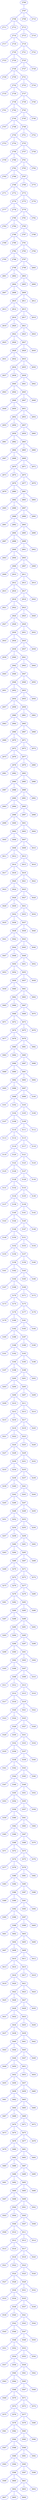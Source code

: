 strict graph "" {
	2706	[color=blue];
	2707	[color=blue];
	2706 -- 2707	[color=blue];
	2708	[color=blue];
	2707 -- 2708	[color=blue];
	2709	[color=blue];
	2707 -- 2709	[color=blue];
	2710	[color=blue];
	2707 -- 2710	[color=blue];
	2711	[color=blue];
	2708 -- 2711	[color=blue];
	2712	[color=blue];
	2708 -- 2712	[color=blue];
	2713	[color=blue];
	2708 -- 2713	[color=blue];
	2714	[color=blue];
	2713 -- 2714	[color=blue];
	2715	[color=blue];
	2713 -- 2715	[color=blue];
	2716	[color=blue];
	2713 -- 2716	[color=blue];
	2717	[color=blue];
	2714 -- 2717	[color=blue];
	2718	[color=blue];
	2714 -- 2718	[color=blue];
	2719	[color=blue];
	2714 -- 2719	[color=blue];
	2720	[color=blue];
	2719 -- 2720	[color=blue];
	2721	[color=blue];
	2719 -- 2721	[color=blue];
	2722	[color=blue];
	2719 -- 2722	[color=blue];
	2723	[color=blue];
	2720 -- 2723	[color=blue];
	2724	[color=blue];
	2720 -- 2724	[color=blue];
	2725	[color=blue];
	2720 -- 2725	[color=blue];
	2726	[color=blue];
	2725 -- 2726	[color=blue];
	2727	[color=blue];
	2725 -- 2727	[color=blue];
	2728	[color=blue];
	2725 -- 2728	[color=blue];
	2729	[color=blue];
	2726 -- 2729	[color=blue];
	2730	[color=blue];
	2726 -- 2730	[color=blue];
	2731	[color=blue];
	2726 -- 2731	[color=blue];
	2732	[color=blue];
	2731 -- 2732	[color=blue];
	2733	[color=blue];
	2731 -- 2733	[color=blue];
	2734	[color=blue];
	2731 -- 2734	[color=blue];
	2735	[color=blue];
	2732 -- 2735	[color=blue];
	2736	[color=blue];
	2732 -- 2736	[color=blue];
	2737	[color=blue];
	2732 -- 2737	[color=blue];
	2738	[color=blue];
	2737 -- 2738	[color=blue];
	2739	[color=blue];
	2737 -- 2739	[color=blue];
	2740	[color=blue];
	2737 -- 2740	[color=blue];
	2741	[color=blue];
	2738 -- 2741	[color=blue];
	2742	[color=blue];
	2738 -- 2742	[color=blue];
	2743	[color=blue];
	2738 -- 2743	[color=blue];
	2744	[color=blue];
	2743 -- 2744	[color=blue];
	2745	[color=blue];
	2743 -- 2745	[color=blue];
	2746	[color=blue];
	2743 -- 2746	[color=blue];
	2747	[color=blue];
	2744 -- 2747	[color=blue];
	2748	[color=blue];
	2744 -- 2748	[color=blue];
	2749	[color=blue];
	2744 -- 2749	[color=blue];
	2750	[color=blue];
	2749 -- 2750	[color=blue];
	2751	[color=blue];
	2749 -- 2751	[color=blue];
	2752	[color=blue];
	2749 -- 2752	[color=blue];
	2753	[color=blue];
	2750 -- 2753	[color=blue];
	2754	[color=blue];
	2750 -- 2754	[color=blue];
	2755	[color=blue];
	2750 -- 2755	[color=blue];
	2756	[color=blue];
	2755 -- 2756	[color=blue];
	2757	[color=blue];
	2755 -- 2757	[color=blue];
	2758	[color=blue];
	2755 -- 2758	[color=blue];
	2759	[color=blue];
	2756 -- 2759	[color=blue];
	2760	[color=blue];
	2756 -- 2760	[color=blue];
	2761	[color=blue];
	2756 -- 2761	[color=blue];
	2762	[color=blue];
	2761 -- 2762	[color=blue];
	2763	[color=blue];
	2761 -- 2763	[color=blue];
	2764	[color=blue];
	2761 -- 2764	[color=blue];
	2765	[color=blue];
	2762 -- 2765	[color=blue];
	2766	[color=blue];
	2762 -- 2766	[color=blue];
	2767	[color=blue];
	2762 -- 2767	[color=blue];
	2768	[color=blue];
	2767 -- 2768	[color=blue];
	2769	[color=blue];
	2767 -- 2769	[color=blue];
	2770	[color=blue];
	2767 -- 2770	[color=blue];
	2771	[color=blue];
	2768 -- 2771	[color=blue];
	2772	[color=blue];
	2768 -- 2772	[color=blue];
	2773	[color=blue];
	2768 -- 2773	[color=blue];
	2774	[color=blue];
	2773 -- 2774	[color=blue];
	2775	[color=blue];
	2773 -- 2775	[color=blue];
	2776	[color=blue];
	2773 -- 2776	[color=blue];
	2777	[color=blue];
	2774 -- 2777	[color=blue];
	2778	[color=blue];
	2774 -- 2778	[color=blue];
	2779	[color=blue];
	2774 -- 2779	[color=blue];
	2780	[color=blue];
	2779 -- 2780	[color=blue];
	2781	[color=blue];
	2779 -- 2781	[color=blue];
	2782	[color=blue];
	2779 -- 2782	[color=blue];
	2783	[color=blue];
	2780 -- 2783	[color=blue];
	2784	[color=blue];
	2780 -- 2784	[color=blue];
	2785	[color=blue];
	2780 -- 2785	[color=blue];
	2786	[color=blue];
	2785 -- 2786	[color=blue];
	2787	[color=blue];
	2785 -- 2787	[color=blue];
	2788	[color=blue];
	2785 -- 2788	[color=blue];
	2789	[color=blue];
	2786 -- 2789	[color=blue];
	2790	[color=blue];
	2786 -- 2790	[color=blue];
	2791	[color=blue];
	2786 -- 2791	[color=blue];
	2792	[color=blue];
	2791 -- 2792	[color=blue];
	2793	[color=blue];
	2791 -- 2793	[color=blue];
	2794	[color=blue];
	2791 -- 2794	[color=blue];
	2795	[color=blue];
	2792 -- 2795	[color=blue];
	2796	[color=blue];
	2792 -- 2796	[color=blue];
	2797	[color=blue];
	2792 -- 2797	[color=blue];
	2798	[color=blue];
	2797 -- 2798	[color=blue];
	2799	[color=blue];
	2797 -- 2799	[color=blue];
	2800	[color=blue];
	2797 -- 2800	[color=blue];
	2801	[color=blue];
	2798 -- 2801	[color=blue];
	2802	[color=blue];
	2798 -- 2802	[color=blue];
	2803	[color=blue];
	2798 -- 2803	[color=blue];
	2804	[color=blue];
	2803 -- 2804	[color=blue];
	2805	[color=blue];
	2803 -- 2805	[color=blue];
	2806	[color=blue];
	2803 -- 2806	[color=blue];
	2807	[color=blue];
	2804 -- 2807	[color=blue];
	2808	[color=blue];
	2804 -- 2808	[color=blue];
	2809	[color=blue];
	2804 -- 2809	[color=blue];
	2810	[color=blue];
	2809 -- 2810	[color=blue];
	2811	[color=blue];
	2809 -- 2811	[color=blue];
	2812	[color=blue];
	2809 -- 2812	[color=blue];
	2813	[color=blue];
	2810 -- 2813	[color=blue];
	2814	[color=blue];
	2810 -- 2814	[color=blue];
	2815	[color=blue];
	2810 -- 2815	[color=blue];
	2816	[color=blue];
	2815 -- 2816	[color=blue];
	2817	[color=blue];
	2815 -- 2817	[color=blue];
	2818	[color=blue];
	2815 -- 2818	[color=blue];
	2819	[color=blue];
	2816 -- 2819	[color=blue];
	2820	[color=blue];
	2816 -- 2820	[color=blue];
	2821	[color=blue];
	2816 -- 2821	[color=blue];
	2822	[color=blue];
	2821 -- 2822	[color=blue];
	2823	[color=blue];
	2821 -- 2823	[color=blue];
	2824	[color=blue];
	2821 -- 2824	[color=blue];
	2825	[color=blue];
	2822 -- 2825	[color=blue];
	2826	[color=blue];
	2822 -- 2826	[color=blue];
	2827	[color=blue];
	2822 -- 2827	[color=blue];
	2828	[color=blue];
	2827 -- 2828	[color=blue];
	2829	[color=blue];
	2827 -- 2829	[color=blue];
	2830	[color=blue];
	2827 -- 2830	[color=blue];
	2831	[color=blue];
	2828 -- 2831	[color=blue];
	2832	[color=blue];
	2828 -- 2832	[color=blue];
	2833	[color=blue];
	2828 -- 2833	[color=blue];
	2834	[color=blue];
	2833 -- 2834	[color=blue];
	2835	[color=blue];
	2833 -- 2835	[color=blue];
	2836	[color=blue];
	2833 -- 2836	[color=blue];
	2837	[color=blue];
	2834 -- 2837	[color=blue];
	2838	[color=blue];
	2834 -- 2838	[color=blue];
	2839	[color=blue];
	2834 -- 2839	[color=blue];
	2840	[color=blue];
	2839 -- 2840	[color=blue];
	2841	[color=blue];
	2839 -- 2841	[color=blue];
	2842	[color=blue];
	2839 -- 2842	[color=blue];
	2843	[color=blue];
	2840 -- 2843	[color=blue];
	2844	[color=blue];
	2840 -- 2844	[color=blue];
	2845	[color=blue];
	2840 -- 2845	[color=blue];
	2846	[color=blue];
	2845 -- 2846	[color=blue];
	2847	[color=blue];
	2845 -- 2847	[color=blue];
	2848	[color=blue];
	2845 -- 2848	[color=blue];
	2849	[color=blue];
	2846 -- 2849	[color=blue];
	2850	[color=blue];
	2846 -- 2850	[color=blue];
	2851	[color=blue];
	2846 -- 2851	[color=blue];
	2852	[color=blue];
	2851 -- 2852	[color=blue];
	2853	[color=blue];
	2851 -- 2853	[color=blue];
	2854	[color=blue];
	2851 -- 2854	[color=blue];
	2855	[color=blue];
	2852 -- 2855	[color=blue];
	2856	[color=blue];
	2852 -- 2856	[color=blue];
	2857	[color=blue];
	2852 -- 2857	[color=blue];
	2858	[color=blue];
	2857 -- 2858	[color=blue];
	2859	[color=blue];
	2857 -- 2859	[color=blue];
	2860	[color=blue];
	2857 -- 2860	[color=blue];
	2861	[color=blue];
	2858 -- 2861	[color=blue];
	2862	[color=blue];
	2858 -- 2862	[color=blue];
	2863	[color=blue];
	2858 -- 2863	[color=blue];
	2864	[color=blue];
	2863 -- 2864	[color=blue];
	2865	[color=blue];
	2863 -- 2865	[color=blue];
	2866	[color=blue];
	2863 -- 2866	[color=blue];
	2867	[color=blue];
	2864 -- 2867	[color=blue];
	2868	[color=blue];
	2864 -- 2868	[color=blue];
	2869	[color=blue];
	2864 -- 2869	[color=blue];
	2870	[color=blue];
	2869 -- 2870	[color=blue];
	2871	[color=blue];
	2869 -- 2871	[color=blue];
	2872	[color=blue];
	2869 -- 2872	[color=blue];
	2873	[color=blue];
	2870 -- 2873	[color=blue];
	2874	[color=blue];
	2870 -- 2874	[color=blue];
	2875	[color=blue];
	2870 -- 2875	[color=blue];
	2876	[color=blue];
	2875 -- 2876	[color=blue];
	2877	[color=blue];
	2875 -- 2877	[color=blue];
	2878	[color=blue];
	2875 -- 2878	[color=blue];
	2879	[color=blue];
	2876 -- 2879	[color=blue];
	2880	[color=blue];
	2876 -- 2880	[color=blue];
	2881	[color=blue];
	2876 -- 2881	[color=blue];
	2882	[color=blue];
	2881 -- 2882	[color=blue];
	2883	[color=blue];
	2881 -- 2883	[color=blue];
	2884	[color=blue];
	2881 -- 2884	[color=blue];
	2885	[color=blue];
	2882 -- 2885	[color=blue];
	2886	[color=blue];
	2882 -- 2886	[color=blue];
	2887	[color=blue];
	2882 -- 2887	[color=blue];
	2888	[color=blue];
	2887 -- 2888	[color=blue];
	2889	[color=blue];
	2887 -- 2889	[color=blue];
	2890	[color=blue];
	2887 -- 2890	[color=blue];
	2891	[color=blue];
	2888 -- 2891	[color=blue];
	2892	[color=blue];
	2888 -- 2892	[color=blue];
	2893	[color=blue];
	2888 -- 2893	[color=blue];
	2894	[color=blue];
	2893 -- 2894	[color=blue];
	2895	[color=blue];
	2893 -- 2895	[color=blue];
	2896	[color=blue];
	2893 -- 2896	[color=blue];
	2897	[color=blue];
	2894 -- 2897	[color=blue];
	2898	[color=blue];
	2894 -- 2898	[color=blue];
	2899	[color=blue];
	2894 -- 2899	[color=blue];
	2900	[color=blue];
	2899 -- 2900	[color=blue];
	2901	[color=blue];
	2899 -- 2901	[color=blue];
	2902	[color=blue];
	2899 -- 2902	[color=blue];
	2903	[color=blue];
	2900 -- 2903	[color=blue];
	2904	[color=blue];
	2900 -- 2904	[color=blue];
	2905	[color=blue];
	2900 -- 2905	[color=blue];
	2906	[color=blue];
	2905 -- 2906	[color=blue];
	2907	[color=blue];
	2905 -- 2907	[color=blue];
	2908	[color=blue];
	2905 -- 2908	[color=blue];
	2909	[color=blue];
	2906 -- 2909	[color=blue];
	2910	[color=blue];
	2906 -- 2910	[color=blue];
	2911	[color=blue];
	2906 -- 2911	[color=blue];
	2912	[color=blue];
	2911 -- 2912	[color=blue];
	2913	[color=blue];
	2911 -- 2913	[color=blue];
	2914	[color=blue];
	2911 -- 2914	[color=blue];
	2915	[color=blue];
	2912 -- 2915	[color=blue];
	2916	[color=blue];
	2912 -- 2916	[color=blue];
	2917	[color=blue];
	2912 -- 2917	[color=blue];
	2918	[color=blue];
	2917 -- 2918	[color=blue];
	2919	[color=blue];
	2917 -- 2919	[color=blue];
	2920	[color=blue];
	2917 -- 2920	[color=blue];
	2921	[color=blue];
	2918 -- 2921	[color=blue];
	2922	[color=blue];
	2918 -- 2922	[color=blue];
	2923	[color=blue];
	2918 -- 2923	[color=blue];
	2924	[color=blue];
	2923 -- 2924	[color=blue];
	2925	[color=blue];
	2923 -- 2925	[color=blue];
	2926	[color=blue];
	2923 -- 2926	[color=blue];
	2927	[color=blue];
	2924 -- 2927	[color=blue];
	2928	[color=blue];
	2924 -- 2928	[color=blue];
	2929	[color=blue];
	2924 -- 2929	[color=blue];
	2930	[color=blue];
	2929 -- 2930	[color=blue];
	2931	[color=blue];
	2929 -- 2931	[color=blue];
	2932	[color=blue];
	2929 -- 2932	[color=blue];
	2933	[color=blue];
	2930 -- 2933	[color=blue];
	2934	[color=blue];
	2930 -- 2934	[color=blue];
	2935	[color=blue];
	2930 -- 2935	[color=blue];
	2936	[color=blue];
	2935 -- 2936	[color=blue];
	2937	[color=blue];
	2935 -- 2937	[color=blue];
	2938	[color=blue];
	2935 -- 2938	[color=blue];
	2939	[color=blue];
	2936 -- 2939	[color=blue];
	2940	[color=blue];
	2936 -- 2940	[color=blue];
	2941	[color=blue];
	2936 -- 2941	[color=blue];
	2942	[color=blue];
	2941 -- 2942	[color=blue];
	2943	[color=blue];
	2941 -- 2943	[color=blue];
	2944	[color=blue];
	2941 -- 2944	[color=blue];
	2945	[color=blue];
	2942 -- 2945	[color=blue];
	2946	[color=blue];
	2942 -- 2946	[color=blue];
	2947	[color=blue];
	2942 -- 2947	[color=blue];
	2948	[color=blue];
	2947 -- 2948	[color=blue];
	2949	[color=blue];
	2947 -- 2949	[color=blue];
	2950	[color=blue];
	2947 -- 2950	[color=blue];
	2951	[color=blue];
	2948 -- 2951	[color=blue];
	2952	[color=blue];
	2948 -- 2952	[color=blue];
	2953	[color=blue];
	2948 -- 2953	[color=blue];
	2954	[color=blue];
	2953 -- 2954	[color=blue];
	2955	[color=blue];
	2953 -- 2955	[color=blue];
	2956	[color=blue];
	2953 -- 2956	[color=blue];
	2957	[color=blue];
	2954 -- 2957	[color=blue];
	2958	[color=blue];
	2954 -- 2958	[color=blue];
	2959	[color=blue];
	2954 -- 2959	[color=blue];
	2960	[color=blue];
	2959 -- 2960	[color=blue];
	2961	[color=blue];
	2959 -- 2961	[color=blue];
	2962	[color=blue];
	2959 -- 2962	[color=blue];
	2963	[color=blue];
	2960 -- 2963	[color=blue];
	2964	[color=blue];
	2960 -- 2964	[color=blue];
	2965	[color=blue];
	2960 -- 2965	[color=blue];
	2966	[color=blue];
	2965 -- 2966	[color=blue];
	2967	[color=blue];
	2965 -- 2967	[color=blue];
	2968	[color=blue];
	2965 -- 2968	[color=blue];
	2969	[color=blue];
	2966 -- 2969	[color=blue];
	2970	[color=blue];
	2966 -- 2970	[color=blue];
	2971	[color=blue];
	2966 -- 2971	[color=blue];
	2972	[color=blue];
	2971 -- 2972	[color=blue];
	2973	[color=blue];
	2971 -- 2973	[color=blue];
	2974	[color=blue];
	2971 -- 2974	[color=blue];
	2975	[color=blue];
	2972 -- 2975	[color=blue];
	2976	[color=blue];
	2972 -- 2976	[color=blue];
	2977	[color=blue];
	2972 -- 2977	[color=blue];
	2978	[color=blue];
	2977 -- 2978	[color=blue];
	2979	[color=blue];
	2977 -- 2979	[color=blue];
	2980	[color=blue];
	2977 -- 2980	[color=blue];
	2981	[color=blue];
	2978 -- 2981	[color=blue];
	2982	[color=blue];
	2978 -- 2982	[color=blue];
	2983	[color=blue];
	2978 -- 2983	[color=blue];
	2984	[color=blue];
	2983 -- 2984	[color=blue];
	2985	[color=blue];
	2983 -- 2985	[color=blue];
	2986	[color=blue];
	2983 -- 2986	[color=blue];
	2987	[color=blue];
	2984 -- 2987	[color=blue];
	2988	[color=blue];
	2984 -- 2988	[color=blue];
	2989	[color=blue];
	2984 -- 2989	[color=blue];
	2990	[color=blue];
	2989 -- 2990	[color=blue];
	2991	[color=blue];
	2989 -- 2991	[color=blue];
	2992	[color=blue];
	2989 -- 2992	[color=blue];
	2993	[color=blue];
	2990 -- 2993	[color=blue];
	2994	[color=blue];
	2990 -- 2994	[color=blue];
	2995	[color=blue];
	2990 -- 2995	[color=blue];
	2996	[color=blue];
	2995 -- 2996	[color=blue];
	2997	[color=blue];
	2995 -- 2997	[color=blue];
	2998	[color=blue];
	2995 -- 2998	[color=blue];
	2999	[color=blue];
	2996 -- 2999	[color=blue];
	3000	[color=blue];
	2996 -- 3000	[color=blue];
	3001	[color=blue];
	2996 -- 3001	[color=blue];
	3002	[color=blue];
	3001 -- 3002	[color=blue];
	3003	[color=blue];
	3001 -- 3003	[color=blue];
	3004	[color=blue];
	3001 -- 3004	[color=blue];
	3005	[color=blue];
	3002 -- 3005	[color=blue];
	3006	[color=blue];
	3002 -- 3006	[color=blue];
	3007	[color=blue];
	3002 -- 3007	[color=blue];
	3008	[color=blue];
	3007 -- 3008	[color=blue];
	3009	[color=blue];
	3007 -- 3009	[color=blue];
	3010	[color=blue];
	3007 -- 3010	[color=blue];
	3011	[color=blue];
	3008 -- 3011	[color=blue];
	3012	[color=blue];
	3008 -- 3012	[color=blue];
	3013	[color=blue];
	3008 -- 3013	[color=blue];
	3014	[color=blue];
	3013 -- 3014	[color=blue];
	3015	[color=blue];
	3013 -- 3015	[color=blue];
	3016	[color=blue];
	3013 -- 3016	[color=blue];
	3017	[color=blue];
	3014 -- 3017	[color=blue];
	3018	[color=blue];
	3014 -- 3018	[color=blue];
	3019	[color=blue];
	3014 -- 3019	[color=blue];
	3020	[color=blue];
	3019 -- 3020	[color=blue];
	3021	[color=blue];
	3019 -- 3021	[color=blue];
	3022	[color=blue];
	3019 -- 3022	[color=blue];
	3023	[color=blue];
	3020 -- 3023	[color=blue];
	3024	[color=blue];
	3020 -- 3024	[color=blue];
	3025	[color=blue];
	3020 -- 3025	[color=blue];
	3026	[color=blue];
	3025 -- 3026	[color=blue];
	3027	[color=blue];
	3025 -- 3027	[color=blue];
	3028	[color=blue];
	3025 -- 3028	[color=blue];
	3029	[color=blue];
	3026 -- 3029	[color=blue];
	3030	[color=blue];
	3026 -- 3030	[color=blue];
	3031	[color=blue];
	3026 -- 3031	[color=blue];
	3032	[color=blue];
	3031 -- 3032	[color=blue];
	3033	[color=blue];
	3031 -- 3033	[color=blue];
	3034	[color=blue];
	3031 -- 3034	[color=blue];
	3035	[color=blue];
	3032 -- 3035	[color=blue];
	3036	[color=blue];
	3032 -- 3036	[color=blue];
	3037	[color=blue];
	3032 -- 3037	[color=blue];
	3038	[color=blue];
	3037 -- 3038	[color=blue];
	3039	[color=blue];
	3037 -- 3039	[color=blue];
	3040	[color=blue];
	3037 -- 3040	[color=blue];
	3041	[color=blue];
	3038 -- 3041	[color=blue];
	3042	[color=blue];
	3038 -- 3042	[color=blue];
	3043	[color=blue];
	3038 -- 3043	[color=blue];
	3044	[color=blue];
	3043 -- 3044	[color=blue];
	3045	[color=blue];
	3043 -- 3045	[color=blue];
	3046	[color=blue];
	3043 -- 3046	[color=blue];
	3047	[color=blue];
	3044 -- 3047	[color=blue];
	3048	[color=blue];
	3044 -- 3048	[color=blue];
	3049	[color=blue];
	3044 -- 3049	[color=blue];
	3050	[color=blue];
	3049 -- 3050	[color=blue];
	3051	[color=blue];
	3049 -- 3051	[color=blue];
	3052	[color=blue];
	3049 -- 3052	[color=blue];
	3053	[color=blue];
	3050 -- 3053	[color=blue];
	3054	[color=blue];
	3050 -- 3054	[color=blue];
	3055	[color=blue];
	3050 -- 3055	[color=blue];
	3056	[color=blue];
	3055 -- 3056	[color=blue];
	3057	[color=blue];
	3055 -- 3057	[color=blue];
	3058	[color=blue];
	3055 -- 3058	[color=blue];
	3059	[color=blue];
	3056 -- 3059	[color=blue];
	3060	[color=blue];
	3056 -- 3060	[color=blue];
	3061	[color=blue];
	3056 -- 3061	[color=blue];
	3062	[color=blue];
	3061 -- 3062	[color=blue];
	3063	[color=blue];
	3061 -- 3063	[color=blue];
	3064	[color=blue];
	3061 -- 3064	[color=blue];
	3065	[color=blue];
	3062 -- 3065	[color=blue];
	3066	[color=blue];
	3062 -- 3066	[color=blue];
	3067	[color=blue];
	3062 -- 3067	[color=blue];
	3068	[color=blue];
	3067 -- 3068	[color=blue];
	3069	[color=blue];
	3067 -- 3069	[color=blue];
	3070	[color=blue];
	3067 -- 3070	[color=blue];
	3071	[color=blue];
	3068 -- 3071	[color=blue];
	3072	[color=blue];
	3068 -- 3072	[color=blue];
	3073	[color=blue];
	3068 -- 3073	[color=blue];
	3074	[color=blue];
	3073 -- 3074	[color=blue];
	3075	[color=blue];
	3073 -- 3075	[color=blue];
	3076	[color=blue];
	3073 -- 3076	[color=blue];
	3077	[color=blue];
	3074 -- 3077	[color=blue];
	3078	[color=blue];
	3074 -- 3078	[color=blue];
	3079	[color=blue];
	3074 -- 3079	[color=blue];
	3080	[color=blue];
	3079 -- 3080	[color=blue];
	3081	[color=blue];
	3079 -- 3081	[color=blue];
	3082	[color=blue];
	3079 -- 3082	[color=blue];
	3083	[color=blue];
	3080 -- 3083	[color=blue];
	3084	[color=blue];
	3080 -- 3084	[color=blue];
	3085	[color=blue];
	3080 -- 3085	[color=blue];
	3086	[color=blue];
	3085 -- 3086	[color=blue];
	3087	[color=blue];
	3085 -- 3087	[color=blue];
	3088	[color=blue];
	3085 -- 3088	[color=blue];
	3089	[color=blue];
	3086 -- 3089	[color=blue];
	3090	[color=blue];
	3086 -- 3090	[color=blue];
	3091	[color=blue];
	3086 -- 3091	[color=blue];
	3092	[color=blue];
	3091 -- 3092	[color=blue];
	3093	[color=blue];
	3091 -- 3093	[color=blue];
	3094	[color=blue];
	3091 -- 3094	[color=blue];
	3095	[color=blue];
	3092 -- 3095	[color=blue];
	3096	[color=blue];
	3092 -- 3096	[color=blue];
	3097	[color=blue];
	3092 -- 3097	[color=blue];
	3098	[color=blue];
	3097 -- 3098	[color=blue];
	3099	[color=blue];
	3097 -- 3099	[color=blue];
	3100	[color=blue];
	3097 -- 3100	[color=blue];
	3101	[color=blue];
	3098 -- 3101	[color=blue];
	3102	[color=blue];
	3098 -- 3102	[color=blue];
	3103	[color=blue];
	3098 -- 3103	[color=blue];
	3104	[color=blue];
	3103 -- 3104	[color=blue];
	3105	[color=blue];
	3103 -- 3105	[color=blue];
	3106	[color=blue];
	3103 -- 3106	[color=blue];
	3107	[color=blue];
	3104 -- 3107	[color=blue];
	3108	[color=blue];
	3104 -- 3108	[color=blue];
	3109	[color=blue];
	3104 -- 3109	[color=blue];
	3110	[color=blue];
	3109 -- 3110	[color=blue];
	3111	[color=blue];
	3109 -- 3111	[color=blue];
	3112	[color=blue];
	3109 -- 3112	[color=blue];
	3113	[color=blue];
	3110 -- 3113	[color=blue];
	3114	[color=blue];
	3110 -- 3114	[color=blue];
	3115	[color=blue];
	3110 -- 3115	[color=blue];
	3116	[color=blue];
	3115 -- 3116	[color=blue];
	3117	[color=blue];
	3115 -- 3117	[color=blue];
	3118	[color=blue];
	3115 -- 3118	[color=blue];
	3119	[color=blue];
	3116 -- 3119	[color=blue];
	3120	[color=blue];
	3116 -- 3120	[color=blue];
	3121	[color=blue];
	3116 -- 3121	[color=blue];
	3122	[color=blue];
	3121 -- 3122	[color=blue];
	3123	[color=blue];
	3121 -- 3123	[color=blue];
	3124	[color=blue];
	3121 -- 3124	[color=blue];
	3125	[color=blue];
	3122 -- 3125	[color=blue];
	3126	[color=blue];
	3122 -- 3126	[color=blue];
	3127	[color=blue];
	3122 -- 3127	[color=blue];
	3128	[color=blue];
	3127 -- 3128	[color=blue];
	3129	[color=blue];
	3127 -- 3129	[color=blue];
	3130	[color=blue];
	3127 -- 3130	[color=blue];
	3131	[color=blue];
	3128 -- 3131	[color=blue];
	3132	[color=blue];
	3128 -- 3132	[color=blue];
	3133	[color=blue];
	3128 -- 3133	[color=blue];
	3134	[color=blue];
	3133 -- 3134	[color=blue];
	3135	[color=blue];
	3133 -- 3135	[color=blue];
	3136	[color=blue];
	3133 -- 3136	[color=blue];
	3137	[color=blue];
	3134 -- 3137	[color=blue];
	3138	[color=blue];
	3134 -- 3138	[color=blue];
	3139	[color=blue];
	3134 -- 3139	[color=blue];
	3140	[color=blue];
	3139 -- 3140	[color=blue];
	3141	[color=blue];
	3139 -- 3141	[color=blue];
	3142	[color=blue];
	3139 -- 3142	[color=blue];
	3143	[color=blue];
	3140 -- 3143	[color=blue];
	3144	[color=blue];
	3140 -- 3144	[color=blue];
	3145	[color=blue];
	3140 -- 3145	[color=blue];
	3146	[color=blue];
	3145 -- 3146	[color=blue];
	3147	[color=blue];
	3145 -- 3147	[color=blue];
	3148	[color=blue];
	3145 -- 3148	[color=blue];
	3149	[color=blue];
	3146 -- 3149	[color=blue];
	3150	[color=blue];
	3146 -- 3150	[color=blue];
	3151	[color=blue];
	3146 -- 3151	[color=blue];
	3152	[color=blue];
	3151 -- 3152	[color=blue];
	3153	[color=blue];
	3151 -- 3153	[color=blue];
	3154	[color=blue];
	3151 -- 3154	[color=blue];
	3155	[color=blue];
	3152 -- 3155	[color=blue];
	3156	[color=blue];
	3152 -- 3156	[color=blue];
	3157	[color=blue];
	3152 -- 3157	[color=blue];
	3158	[color=blue];
	3157 -- 3158	[color=blue];
	3159	[color=blue];
	3157 -- 3159	[color=blue];
	3160	[color=blue];
	3157 -- 3160	[color=blue];
	3161	[color=blue];
	3158 -- 3161	[color=blue];
	3162	[color=blue];
	3158 -- 3162	[color=blue];
	3163	[color=blue];
	3158 -- 3163	[color=blue];
	3164	[color=blue];
	3163 -- 3164	[color=blue];
	3165	[color=blue];
	3163 -- 3165	[color=blue];
	3166	[color=blue];
	3163 -- 3166	[color=blue];
	3167	[color=blue];
	3164 -- 3167	[color=blue];
	3168	[color=blue];
	3164 -- 3168	[color=blue];
	3169	[color=blue];
	3164 -- 3169	[color=blue];
	3170	[color=blue];
	3169 -- 3170	[color=blue];
	3171	[color=blue];
	3169 -- 3171	[color=blue];
	3172	[color=blue];
	3169 -- 3172	[color=blue];
	3173	[color=blue];
	3170 -- 3173	[color=blue];
	3174	[color=blue];
	3170 -- 3174	[color=blue];
	3175	[color=blue];
	3170 -- 3175	[color=blue];
	3176	[color=blue];
	3175 -- 3176	[color=blue];
	3177	[color=blue];
	3175 -- 3177	[color=blue];
	3178	[color=blue];
	3175 -- 3178	[color=blue];
	3179	[color=blue];
	3176 -- 3179	[color=blue];
	3180	[color=blue];
	3176 -- 3180	[color=blue];
	3181	[color=blue];
	3176 -- 3181	[color=blue];
	3182	[color=blue];
	3181 -- 3182	[color=blue];
	3183	[color=blue];
	3181 -- 3183	[color=blue];
	3184	[color=blue];
	3181 -- 3184	[color=blue];
	3185	[color=blue];
	3182 -- 3185	[color=blue];
	3186	[color=blue];
	3182 -- 3186	[color=blue];
	3187	[color=blue];
	3182 -- 3187	[color=blue];
	3188	[color=blue];
	3187 -- 3188	[color=blue];
	3189	[color=blue];
	3187 -- 3189	[color=blue];
	3190	[color=blue];
	3187 -- 3190	[color=blue];
	3191	[color=blue];
	3188 -- 3191	[color=blue];
	3192	[color=blue];
	3188 -- 3192	[color=blue];
	3193	[color=blue];
	3188 -- 3193	[color=blue];
	3194	[color=blue];
	3193 -- 3194	[color=blue];
	3195	[color=blue];
	3193 -- 3195	[color=blue];
	3196	[color=blue];
	3193 -- 3196	[color=blue];
	3197	[color=blue];
	3194 -- 3197	[color=blue];
	3198	[color=blue];
	3194 -- 3198	[color=blue];
	3199	[color=blue];
	3194 -- 3199	[color=blue];
	3200	[color=blue];
	3199 -- 3200	[color=blue];
	3201	[color=blue];
	3199 -- 3201	[color=blue];
	3202	[color=blue];
	3199 -- 3202	[color=blue];
	3203	[color=blue];
	3200 -- 3203	[color=blue];
	3204	[color=blue];
	3200 -- 3204	[color=blue];
	3205	[color=blue];
	3200 -- 3205	[color=blue];
	3206	[color=blue];
	3205 -- 3206	[color=blue];
	3207	[color=blue];
	3205 -- 3207	[color=blue];
	3208	[color=blue];
	3205 -- 3208	[color=blue];
	3209	[color=blue];
	3206 -- 3209	[color=blue];
	3210	[color=blue];
	3206 -- 3210	[color=blue];
	3211	[color=blue];
	3206 -- 3211	[color=blue];
	3212	[color=blue];
	3211 -- 3212	[color=blue];
	3213	[color=blue];
	3211 -- 3213	[color=blue];
	3214	[color=blue];
	3211 -- 3214	[color=blue];
	3215	[color=blue];
	3212 -- 3215	[color=blue];
	3216	[color=blue];
	3212 -- 3216	[color=blue];
	3217	[color=blue];
	3212 -- 3217	[color=blue];
	3218	[color=blue];
	3217 -- 3218	[color=blue];
	3219	[color=blue];
	3217 -- 3219	[color=blue];
	3220	[color=blue];
	3217 -- 3220	[color=blue];
	3221	[color=blue];
	3218 -- 3221	[color=blue];
	3222	[color=blue];
	3218 -- 3222	[color=blue];
	3223	[color=blue];
	3218 -- 3223	[color=blue];
	3224	[color=blue];
	3223 -- 3224	[color=blue];
	3225	[color=blue];
	3223 -- 3225	[color=blue];
	3226	[color=blue];
	3223 -- 3226	[color=blue];
	3227	[color=blue];
	3224 -- 3227	[color=blue];
	3228	[color=blue];
	3224 -- 3228	[color=blue];
	3229	[color=blue];
	3224 -- 3229	[color=blue];
	3230	[color=blue];
	3229 -- 3230	[color=blue];
	3231	[color=blue];
	3229 -- 3231	[color=blue];
	3232	[color=blue];
	3229 -- 3232	[color=blue];
	3233	[color=blue];
	3230 -- 3233	[color=blue];
	3234	[color=blue];
	3230 -- 3234	[color=blue];
	3235	[color=blue];
	3230 -- 3235	[color=blue];
	3236	[color=blue];
	3235 -- 3236	[color=blue];
	3237	[color=blue];
	3235 -- 3237	[color=blue];
	3238	[color=blue];
	3235 -- 3238	[color=blue];
	3239	[color=blue];
	3236 -- 3239	[color=blue];
	3240	[color=blue];
	3236 -- 3240	[color=blue];
	3241	[color=blue];
	3236 -- 3241	[color=blue];
	3242	[color=blue];
	3241 -- 3242	[color=blue];
	3243	[color=blue];
	3241 -- 3243	[color=blue];
	3244	[color=blue];
	3241 -- 3244	[color=blue];
	3245	[color=blue];
	3242 -- 3245	[color=blue];
	3246	[color=blue];
	3242 -- 3246	[color=blue];
	3247	[color=blue];
	3242 -- 3247	[color=blue];
	3248	[color=blue];
	3247 -- 3248	[color=blue];
	3249	[color=blue];
	3247 -- 3249	[color=blue];
	3250	[color=blue];
	3247 -- 3250	[color=blue];
	3251	[color=blue];
	3248 -- 3251	[color=blue];
	3252	[color=blue];
	3248 -- 3252	[color=blue];
	3253	[color=blue];
	3248 -- 3253	[color=blue];
	3254	[color=blue];
	3253 -- 3254	[color=blue];
	3255	[color=blue];
	3253 -- 3255	[color=blue];
	3256	[color=blue];
	3253 -- 3256	[color=blue];
	3257	[color=blue];
	3254 -- 3257	[color=blue];
	3258	[color=blue];
	3254 -- 3258	[color=blue];
	3259	[color=blue];
	3254 -- 3259	[color=blue];
	3260	[color=blue];
	3259 -- 3260	[color=blue];
	3261	[color=blue];
	3259 -- 3261	[color=blue];
	3262	[color=blue];
	3259 -- 3262	[color=blue];
	3263	[color=blue];
	3260 -- 3263	[color=blue];
	3264	[color=blue];
	3260 -- 3264	[color=blue];
	3265	[color=blue];
	3260 -- 3265	[color=blue];
	3266	[color=blue];
	3265 -- 3266	[color=blue];
	3267	[color=blue];
	3265 -- 3267	[color=blue];
	3268	[color=blue];
	3265 -- 3268	[color=blue];
	3269	[color=blue];
	3266 -- 3269	[color=blue];
	3270	[color=blue];
	3266 -- 3270	[color=blue];
	3271	[color=blue];
	3266 -- 3271	[color=blue];
	3272	[color=blue];
	3271 -- 3272	[color=blue];
	3273	[color=blue];
	3271 -- 3273	[color=blue];
	3274	[color=blue];
	3271 -- 3274	[color=blue];
	3275	[color=blue];
	3272 -- 3275	[color=blue];
	3276	[color=blue];
	3272 -- 3276	[color=blue];
	3277	[color=blue];
	3272 -- 3277	[color=blue];
	3278	[color=blue];
	3277 -- 3278	[color=blue];
	3279	[color=blue];
	3277 -- 3279	[color=blue];
	3280	[color=blue];
	3277 -- 3280	[color=blue];
	3281	[color=blue];
	3278 -- 3281	[color=blue];
	3282	[color=blue];
	3278 -- 3282	[color=blue];
	3283	[color=blue];
	3278 -- 3283	[color=blue];
	3284	[color=blue];
	3283 -- 3284	[color=blue];
	3285	[color=blue];
	3283 -- 3285	[color=blue];
	3286	[color=blue];
	3283 -- 3286	[color=blue];
	3287	[color=blue];
	3284 -- 3287	[color=blue];
	3288	[color=blue];
	3284 -- 3288	[color=blue];
	3289	[color=blue];
	3284 -- 3289	[color=blue];
	3290	[color=blue];
	3289 -- 3290	[color=blue];
	3291	[color=blue];
	3289 -- 3291	[color=blue];
	3292	[color=blue];
	3289 -- 3292	[color=blue];
	3293	[color=blue];
	3290 -- 3293	[color=blue];
	3294	[color=blue];
	3290 -- 3294	[color=blue];
	3295	[color=blue];
	3290 -- 3295	[color=blue];
	3296	[color=blue];
	3295 -- 3296	[color=blue];
	3297	[color=blue];
	3295 -- 3297	[color=blue];
	3298	[color=blue];
	3295 -- 3298	[color=blue];
	3299	[color=blue];
	3296 -- 3299	[color=blue];
	3300	[color=blue];
	3296 -- 3300	[color=blue];
	3301	[color=blue];
	3296 -- 3301	[color=blue];
	3302	[color=blue];
	3301 -- 3302	[color=blue];
	3303	[color=blue];
	3301 -- 3303	[color=blue];
	3304	[color=blue];
	3301 -- 3304	[color=blue];
	3305	[color=blue];
	3302 -- 3305	[color=blue];
	3306	[color=blue];
	3302 -- 3306	[color=blue];
	3307	[color=blue];
	3302 -- 3307	[color=blue];
	3308	[color=blue];
	3307 -- 3308	[color=blue];
	3309	[color=blue];
	3307 -- 3309	[color=blue];
	3310	[color=blue];
	3307 -- 3310	[color=blue];
	3311	[color=blue];
	3308 -- 3311	[color=blue];
	3312	[color=blue];
	3308 -- 3312	[color=blue];
	3313	[color=blue];
	3308 -- 3313	[color=blue];
	3314	[color=blue];
	3313 -- 3314	[color=blue];
	3315	[color=blue];
	3313 -- 3315	[color=blue];
	3316	[color=blue];
	3313 -- 3316	[color=blue];
	3317	[color=blue];
	3314 -- 3317	[color=blue];
	3318	[color=blue];
	3314 -- 3318	[color=blue];
	3319	[color=blue];
	3314 -- 3319	[color=blue];
	3320	[color=blue];
	3319 -- 3320	[color=blue];
	3321	[color=blue];
	3319 -- 3321	[color=blue];
	3322	[color=blue];
	3319 -- 3322	[color=blue];
	3323	[color=blue];
	3320 -- 3323	[color=blue];
	3324	[color=blue];
	3320 -- 3324	[color=blue];
	3325	[color=blue];
	3320 -- 3325	[color=blue];
	3326	[color=blue];
	3325 -- 3326	[color=blue];
	3327	[color=blue];
	3325 -- 3327	[color=blue];
	3328	[color=blue];
	3325 -- 3328	[color=blue];
	3329	[color=blue];
	3326 -- 3329	[color=blue];
	3330	[color=blue];
	3326 -- 3330	[color=blue];
	3331	[color=blue];
	3326 -- 3331	[color=blue];
	3332	[color=blue];
	3331 -- 3332	[color=blue];
	3333	[color=blue];
	3331 -- 3333	[color=blue];
	3334	[color=blue];
	3331 -- 3334	[color=blue];
	3335	[color=blue];
	3332 -- 3335	[color=blue];
	3336	[color=blue];
	3332 -- 3336	[color=blue];
	3337	[color=blue];
	3332 -- 3337	[color=blue];
	3338	[color=blue];
	3337 -- 3338	[color=blue];
	3339	[color=blue];
	3337 -- 3339	[color=blue];
	3340	[color=blue];
	3337 -- 3340	[color=blue];
	3341	[color=blue];
	3338 -- 3341	[color=blue];
	3342	[color=blue];
	3338 -- 3342	[color=blue];
	3343	[color=blue];
	3338 -- 3343	[color=blue];
	3344	[color=blue];
	3343 -- 3344	[color=blue];
	3345	[color=blue];
	3343 -- 3345	[color=blue];
	3346	[color=blue];
	3343 -- 3346	[color=blue];
	3347	[color=blue];
	3344 -- 3347	[color=blue];
	3348	[color=blue];
	3344 -- 3348	[color=blue];
	3349	[color=blue];
	3344 -- 3349	[color=blue];
	3350	[color=blue];
	3349 -- 3350	[color=blue];
	3351	[color=blue];
	3349 -- 3351	[color=blue];
	3352	[color=blue];
	3349 -- 3352	[color=blue];
	3353	[color=blue];
	3350 -- 3353	[color=blue];
	3354	[color=blue];
	3350 -- 3354	[color=blue];
	3355	[color=blue];
	3350 -- 3355	[color=blue];
	3356	[color=blue];
	3355 -- 3356	[color=blue];
	3357	[color=blue];
	3355 -- 3357	[color=blue];
	3358	[color=blue];
	3355 -- 3358	[color=blue];
	3359	[color=blue];
	3356 -- 3359	[color=blue];
	3360	[color=blue];
	3356 -- 3360	[color=blue];
	3361	[color=blue];
	3356 -- 3361	[color=blue];
	3362	[color=blue];
	3361 -- 3362	[color=blue];
	3363	[color=blue];
	3361 -- 3363	[color=blue];
	3364	[color=blue];
	3361 -- 3364	[color=blue];
	3365	[color=blue];
	3362 -- 3365	[color=blue];
	3366	[color=blue];
	3362 -- 3366	[color=blue];
	3367	[color=blue];
	3362 -- 3367	[color=blue];
	3368	[color=blue];
	3367 -- 3368	[color=blue];
	3369	[color=blue];
	3367 -- 3369	[color=blue];
	3370	[color=blue];
	3367 -- 3370	[color=blue];
	3371	[color=blue];
	3368 -- 3371	[color=blue];
	3372	[color=blue];
	3368 -- 3372	[color=blue];
	3373	[color=blue];
	3368 -- 3373	[color=blue];
	3374	[color=blue];
	3373 -- 3374	[color=blue];
	3375	[color=blue];
	3373 -- 3375	[color=blue];
	3376	[color=blue];
	3373 -- 3376	[color=blue];
	3377	[color=blue];
	3374 -- 3377	[color=blue];
	3378	[color=blue];
	3374 -- 3378	[color=blue];
	3379	[color=blue];
	3374 -- 3379	[color=blue];
	3380	[color=blue];
	3379 -- 3380	[color=blue];
	3381	[color=blue];
	3379 -- 3381	[color=blue];
	3382	[color=blue];
	3379 -- 3382	[color=blue];
	3383	[color=blue];
	3380 -- 3383	[color=blue];
	3384	[color=blue];
	3380 -- 3384	[color=blue];
	3385	[color=blue];
	3380 -- 3385	[color=blue];
	3386	[color=blue];
	3385 -- 3386	[color=blue];
	3387	[color=blue];
	3385 -- 3387	[color=blue];
	3388	[color=blue];
	3385 -- 3388	[color=blue];
	3389	[color=blue];
	3386 -- 3389	[color=blue];
	3390	[color=blue];
	3386 -- 3390	[color=blue];
	3391	[color=blue];
	3386 -- 3391	[color=blue];
	3392	[color=blue];
	3391 -- 3392	[color=blue];
	3393	[color=blue];
	3391 -- 3393	[color=blue];
	3394	[color=blue];
	3391 -- 3394	[color=blue];
	3395	[color=blue];
	3392 -- 3395	[color=blue];
	3396	[color=blue];
	3392 -- 3396	[color=blue];
	3397	[color=blue];
	3392 -- 3397	[color=blue];
	3398	[color=blue];
	3397 -- 3398	[color=blue];
	3399	[color=blue];
	3397 -- 3399	[color=blue];
	3400	[color=blue];
	3397 -- 3400	[color=blue];
	3401	[color=blue];
	3398 -- 3401	[color=blue];
	3402	[color=blue];
	3398 -- 3402	[color=blue];
	3403	[color=blue];
	3398 -- 3403	[color=blue];
	3404	[color=blue];
	3403 -- 3404	[color=blue];
	3405	[color=blue];
	3403 -- 3405	[color=blue];
	3406	[color=blue];
	3403 -- 3406	[color=blue];
	3407	[color=blue];
	3404 -- 3407	[color=blue];
	3408	[color=blue];
	3404 -- 3408	[color=blue];
	3409	[color=blue];
	3404 -- 3409	[color=blue];
	3410	[color=blue];
	3409 -- 3410	[color=blue];
	3411	[color=blue];
	3409 -- 3411	[color=blue];
	3412	[color=blue];
	3409 -- 3412	[color=blue];
	3413	[color=blue];
	3410 -- 3413	[color=blue];
	3414	[color=blue];
	3410 -- 3414	[color=blue];
	3415	[color=blue];
	3410 -- 3415	[color=blue];
	3416	[color=blue];
	3415 -- 3416	[color=blue];
	3417	[color=blue];
	3415 -- 3417	[color=blue];
	3418	[color=blue];
	3415 -- 3418	[color=blue];
	3419	[color=blue];
	3416 -- 3419	[color=blue];
	3420	[color=blue];
	3416 -- 3420	[color=blue];
	3421	[color=blue];
	3416 -- 3421	[color=blue];
	3422	[color=blue];
	3421 -- 3422	[color=blue];
	3423	[color=blue];
	3421 -- 3423	[color=blue];
	3424	[color=blue];
	3421 -- 3424	[color=blue];
	3425	[color=blue];
	3422 -- 3425	[color=blue];
	3426	[color=blue];
	3422 -- 3426	[color=blue];
	3427	[color=blue];
	3422 -- 3427	[color=blue];
	3428	[color=blue];
	3427 -- 3428	[color=blue];
	3429	[color=blue];
	3427 -- 3429	[color=blue];
	3430	[color=blue];
	3427 -- 3430	[color=blue];
	3431	[color=blue];
	3428 -- 3431	[color=blue];
	3432	[color=blue];
	3428 -- 3432	[color=blue];
	3433	[color=blue];
	3428 -- 3433	[color=blue];
	3434	[color=blue];
	3433 -- 3434	[color=blue];
	3435	[color=blue];
	3433 -- 3435	[color=blue];
	3436	[color=blue];
	3433 -- 3436	[color=blue];
	3437	[color=blue];
	3434 -- 3437	[color=blue];
	3438	[color=blue];
	3434 -- 3438	[color=blue];
	3439	[color=blue];
	3434 -- 3439	[color=blue];
	3440	[color=blue];
	3439 -- 3440	[color=blue];
	3441	[color=blue];
	3439 -- 3441	[color=blue];
	3442	[color=blue];
	3439 -- 3442	[color=blue];
	3443	[color=blue];
	3440 -- 3443	[color=blue];
	3444	[color=blue];
	3440 -- 3444	[color=blue];
	3445	[color=blue];
	3440 -- 3445	[color=blue];
	3446	[color=blue];
	3445 -- 3446	[color=blue];
	3447	[color=blue];
	3445 -- 3447	[color=blue];
	3448	[color=blue];
	3445 -- 3448	[color=blue];
	3449	[color=blue];
	3446 -- 3449	[color=blue];
	3450	[color=blue];
	3446 -- 3450	[color=blue];
	3451	[color=blue];
	3446 -- 3451	[color=blue];
	3452	[color=blue];
	3451 -- 3452	[color=blue];
	3453	[color=blue];
	3451 -- 3453	[color=blue];
	3454	[color=blue];
	3451 -- 3454	[color=blue];
	3455	[color=blue];
	3452 -- 3455	[color=blue];
	3456	[color=blue];
	3452 -- 3456	[color=blue];
	3457	[color=blue];
	3452 -- 3457	[color=blue];
	3458	[color=blue];
	3457 -- 3458	[color=blue];
	3459	[color=blue];
	3457 -- 3459	[color=blue];
	3460	[color=blue];
	3457 -- 3460	[color=blue];
	3461	[color=blue];
	3458 -- 3461	[color=blue];
	3462	[color=blue];
	3458 -- 3462	[color=blue];
	3463	[color=blue];
	3458 -- 3463	[color=blue];
	3464	[color=blue];
	3463 -- 3464	[color=blue];
	3465	[color=blue];
	3463 -- 3465	[color=blue];
	3466	[color=blue];
	3463 -- 3466	[color=blue];
	3467	[color=blue];
	3464 -- 3467	[color=blue];
	3468	[color=blue];
	3464 -- 3468	[color=blue];
	3469	[color=blue];
	3464 -- 3469	[color=blue];
	3470	[color=blue];
	3469 -- 3470	[color=blue];
	3471	[color=blue];
	3469 -- 3471	[color=blue];
	3472	[color=blue];
	3469 -- 3472	[color=blue];
	3473	[color=blue];
	3470 -- 3473	[color=blue];
	3474	[color=blue];
	3470 -- 3474	[color=blue];
	3475	[color=blue];
	3470 -- 3475	[color=blue];
	3476	[color=blue];
	3475 -- 3476	[color=blue];
	3477	[color=blue];
	3475 -- 3477	[color=blue];
	3478	[color=blue];
	3475 -- 3478	[color=blue];
	3479	[color=blue];
	3476 -- 3479	[color=blue];
	3480	[color=blue];
	3476 -- 3480	[color=blue];
	3481	[color=blue];
	3476 -- 3481	[color=blue];
	3482	[color=blue];
	3481 -- 3482	[color=blue];
	3483	[color=blue];
	3481 -- 3483	[color=blue];
	3484	[color=blue];
	3481 -- 3484	[color=blue];
	3485	[color=blue];
	3482 -- 3485	[color=blue];
	3486	[color=blue];
	3482 -- 3486	[color=blue];
	3487	[color=blue];
	3482 -- 3487	[color=blue];
	3488	[color=blue];
	3487 -- 3488	[color=blue];
	3489	[color=blue];
	3487 -- 3489	[color=blue];
	3490	[color=blue];
	3487 -- 3490	[color=blue];
	3491	[color=blue];
	3488 -- 3491	[color=blue];
	3492	[color=blue];
	3488 -- 3492	[color=blue];
	3493	[color=blue];
	3488 -- 3493	[color=blue];
	3494	[color=blue];
	3493 -- 3494	[color=blue];
	3495	[color=blue];
	3493 -- 3495	[color=blue];
	3496	[color=blue];
	3493 -- 3496	[color=blue];
	3497	[color=blue];
	3494 -- 3497	[color=blue];
	3498	[color=blue];
	3494 -- 3498	[color=blue];
	3499	[color=blue];
	3494 -- 3499	[color=blue];
	3500	[color=blue];
	3499 -- 3500	[color=blue];
	3501	[color=blue];
	3499 -- 3501	[color=blue];
	3502	[color=blue];
	3499 -- 3502	[color=blue];
	3503	[color=blue];
	3500 -- 3503	[color=blue];
	3504	[color=blue];
	3500 -- 3504	[color=blue];
	3505	[color=blue];
	3500 -- 3505	[color=blue];
	3506	[color=blue];
	3505 -- 3506	[color=blue];
	3507	[color=blue];
	3505 -- 3507	[color=blue];
	3508	[color=blue];
	3505 -- 3508	[color=blue];
	3509	[color=blue];
	3506 -- 3509	[color=blue];
	3510	[color=blue];
	3506 -- 3510	[color=blue];
	3511	[color=blue];
	3506 -- 3511	[color=blue];
	3512	[color=blue];
	3511 -- 3512	[color=blue];
	3513	[color=blue];
	3511 -- 3513	[color=blue];
	3514	[color=blue];
	3511 -- 3514	[color=blue];
	3515	[color=blue];
	3512 -- 3515	[color=blue];
	3516	[color=blue];
	3512 -- 3516	[color=blue];
	3517	[color=blue];
	3512 -- 3517	[color=blue];
	3518	[color=blue];
	3517 -- 3518	[color=blue];
	3519	[color=blue];
	3517 -- 3519	[color=blue];
	3520	[color=blue];
	3517 -- 3520	[color=blue];
	3521	[color=blue];
	3518 -- 3521	[color=blue];
	3522	[color=blue];
	3518 -- 3522	[color=blue];
	3523	[color=blue];
	3518 -- 3523	[color=blue];
	3524	[color=blue];
	3523 -- 3524	[color=blue];
	3525	[color=blue];
	3523 -- 3525	[color=blue];
	3526	[color=blue];
	3523 -- 3526	[color=blue];
	3527	[color=blue];
	3524 -- 3527	[color=blue];
	3528	[color=blue];
	3524 -- 3528	[color=blue];
	3529	[color=blue];
	3524 -- 3529	[color=blue];
	3530	[color=blue];
	3529 -- 3530	[color=blue];
	3531	[color=blue];
	3529 -- 3531	[color=blue];
	3532	[color=blue];
	3529 -- 3532	[color=blue];
	3533	[color=blue];
	3530 -- 3533	[color=blue];
	3534	[color=blue];
	3530 -- 3534	[color=blue];
	3535	[color=blue];
	3530 -- 3535	[color=blue];
	3536	[color=blue];
	3535 -- 3536	[color=blue];
	3537	[color=blue];
	3535 -- 3537	[color=blue];
	3538	[color=blue];
	3535 -- 3538	[color=blue];
	3539	[color=blue];
	3536 -- 3539	[color=blue];
	3540	[color=blue];
	3536 -- 3540	[color=blue];
	3541	[color=blue];
	3536 -- 3541	[color=blue];
	3542	[color=blue];
	3541 -- 3542	[color=blue];
	3543	[color=blue];
	3541 -- 3543	[color=blue];
	3544	[color=blue];
	3541 -- 3544	[color=blue];
	3545	[color=blue];
	3542 -- 3545	[color=blue];
	3546	[color=blue];
	3542 -- 3546	[color=blue];
	3547	[color=blue];
	3542 -- 3547	[color=blue];
	3548	[color=blue];
	3547 -- 3548	[color=blue];
	3549	[color=blue];
	3547 -- 3549	[color=blue];
	3550	[color=blue];
	3547 -- 3550	[color=blue];
	3551	[color=blue];
	3548 -- 3551	[color=blue];
	3552	[color=blue];
	3548 -- 3552	[color=blue];
	3553	[color=blue];
	3548 -- 3553	[color=blue];
	3554	[color=blue];
	3553 -- 3554	[color=blue];
	3555	[color=blue];
	3553 -- 3555	[color=blue];
	3556	[color=blue];
	3553 -- 3556	[color=blue];
	3557	[color=blue];
	3554 -- 3557	[color=blue];
	3558	[color=blue];
	3554 -- 3558	[color=blue];
	3559	[color=blue];
	3554 -- 3559	[color=blue];
	3560	[color=blue];
	3559 -- 3560	[color=blue];
	3561	[color=blue];
	3559 -- 3561	[color=blue];
	3562	[color=blue];
	3559 -- 3562	[color=blue];
	3563	[color=blue];
	3560 -- 3563	[color=blue];
	3564	[color=blue];
	3560 -- 3564	[color=blue];
	3565	[color=blue];
	3560 -- 3565	[color=blue];
	3566	[color=blue];
	3565 -- 3566	[color=blue];
	3567	[color=blue];
	3565 -- 3567	[color=blue];
	3568	[color=blue];
	3565 -- 3568	[color=blue];
	3569	[color=blue];
	3566 -- 3569	[color=blue];
	3570	[color=blue];
	3566 -- 3570	[color=blue];
	3571	[color=blue];
	3566 -- 3571	[color=blue];
	3572	[color=blue];
	3571 -- 3572	[color=blue];
	3573	[color=blue];
	3571 -- 3573	[color=blue];
	3574	[color=blue];
	3571 -- 3574	[color=blue];
	3575	[color=blue];
	3572 -- 3575	[color=blue];
	3576	[color=blue];
	3572 -- 3576	[color=blue];
	3577	[color=blue];
	3572 -- 3577	[color=blue];
	3578	[color=blue];
	3577 -- 3578	[color=blue];
	3579	[color=blue];
	3577 -- 3579	[color=blue];
	3580	[color=blue];
	3577 -- 3580	[color=blue];
	3581	[color=blue];
	3578 -- 3581	[color=blue];
	3582	[color=blue];
	3578 -- 3582	[color=blue];
	3583	[color=blue];
	3578 -- 3583	[color=blue];
	3584	[color=blue];
	3583 -- 3584	[color=blue];
	3585	[color=blue];
	3583 -- 3585	[color=blue];
	3586	[color=blue];
	3583 -- 3586	[color=blue];
	3587	[color=blue];
	3584 -- 3587	[color=blue];
	3588	[color=blue];
	3584 -- 3588	[color=blue];
	3589	[color=blue];
	3584 -- 3589	[color=blue];
	3590	[color=blue];
	3589 -- 3590	[color=blue];
	3591	[color=blue];
	3589 -- 3591	[color=blue];
	3592	[color=blue];
	3589 -- 3592	[color=blue];
	3593	[color=blue];
	3590 -- 3593	[color=blue];
	3594	[color=blue];
	3590 -- 3594	[color=blue];
	3595	[color=blue];
	3590 -- 3595	[color=blue];
	3596	[color=blue];
	3595 -- 3596	[color=blue];
	3597	[color=blue];
	3595 -- 3597	[color=blue];
	3598	[color=blue];
	3595 -- 3598	[color=blue];
	3599	[color=blue];
	3596 -- 3599	[color=blue];
	3600	[color=blue];
	3596 -- 3600	[color=blue];
	3601	[color=blue];
	3596 -- 3601	[color=blue];
	3602	[color=blue];
	3601 -- 3602	[color=blue];
	3603	[color=blue];
	3601 -- 3603	[color=blue];
	3604	[color=blue];
	3601 -- 3604	[color=blue];
	3607	[color=blue];
	3602 -- 3607	[color=blue];
	3605	[color=blue];
	3602 -- 3605	[color=blue];
	3606	[color=blue];
	3602 -- 3606	[color=blue];
}
